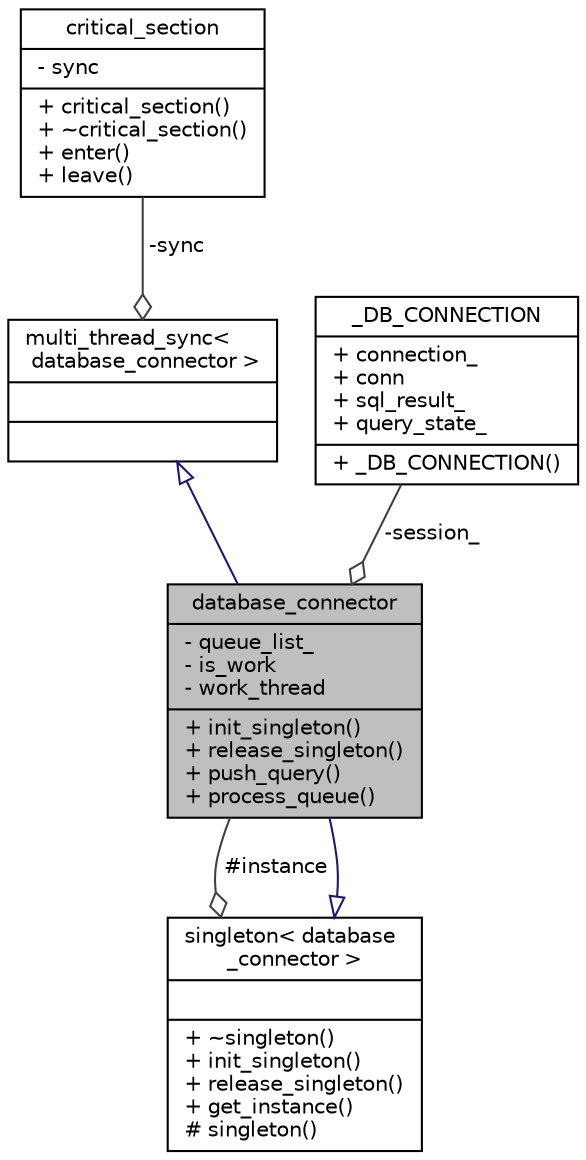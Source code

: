 digraph "database_connector"
{
  edge [fontname="Helvetica",fontsize="10",labelfontname="Helvetica",labelfontsize="10"];
  node [fontname="Helvetica",fontsize="10",shape=record];
  Node3 [label="{database_connector\n|- queue_list_\l- is_work\l- work_thread\l|+ init_singleton()\l+ release_singleton()\l+ push_query()\l+ process_queue()\l}",height=0.2,width=0.4,color="black", fillcolor="grey75", style="filled", fontcolor="black"];
  Node4 -> Node3 [dir="back",color="midnightblue",fontsize="10",style="solid",arrowtail="onormal",fontname="Helvetica"];
  Node4 [label="{singleton\< database\l_connector \>\n||+ ~singleton()\l+ init_singleton()\l+ release_singleton()\l+ get_instance()\l# singleton()\l}",height=0.2,width=0.4,color="black", fillcolor="white", style="filled",URL="$classsingleton.html"];
  Node3 -> Node4 [color="grey25",fontsize="10",style="solid",label=" #instance" ,arrowhead="odiamond",fontname="Helvetica"];
  Node5 -> Node3 [dir="back",color="midnightblue",fontsize="10",style="solid",arrowtail="onormal",fontname="Helvetica"];
  Node5 [label="{multi_thread_sync\<\l database_connector \>\n||}",height=0.2,width=0.4,color="black", fillcolor="white", style="filled",URL="$classmulti__thread__sync.html"];
  Node6 -> Node5 [color="grey25",fontsize="10",style="solid",label=" -sync" ,arrowhead="odiamond",fontname="Helvetica"];
  Node6 [label="{critical_section\n|- sync\l|+ critical_section()\l+ ~critical_section()\l+ enter()\l+ leave()\l}",height=0.2,width=0.4,color="black", fillcolor="white", style="filled",URL="$classcritical__section.html"];
  Node7 -> Node3 [color="grey25",fontsize="10",style="solid",label=" -session_" ,arrowhead="odiamond",fontname="Helvetica"];
  Node7 [label="{_DB_CONNECTION\n|+ connection_\l+ conn\l+ sql_result_\l+ query_state_\l|+ _DB_CONNECTION()\l}",height=0.2,width=0.4,color="black", fillcolor="white", style="filled",URL="$struct___d_b___c_o_n_n_e_c_t_i_o_n.html"];
}
